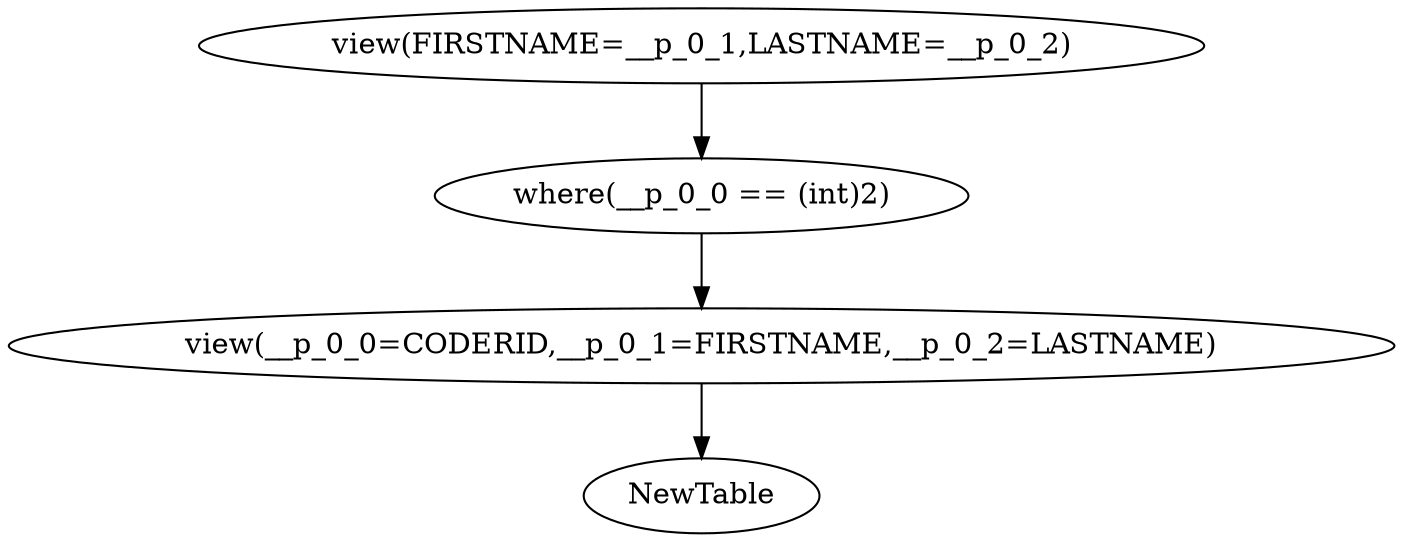 digraph {
"op_0" ["label"="NewTable"]
"op_1" ["label"="view(__p_0_0=CODERID,__p_0_1=FIRSTNAME,__p_0_2=LASTNAME)"]
"op_2" ["label"="where(__p_0_0 == (int)2)"]
"op_3" ["label"="view(FIRSTNAME=__p_0_1,LASTNAME=__p_0_2)"]
"op_1" -> "op_0"
"op_2" -> "op_1"
"op_3" -> "op_2"
}